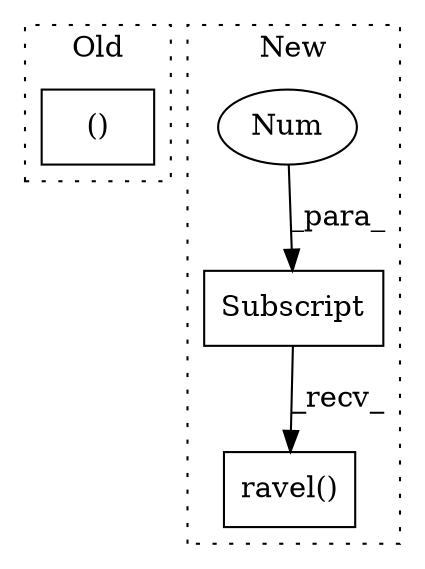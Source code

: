 digraph G {
subgraph cluster0 {
1 [label="()" a="54" s="10174" l="4" shape="box"];
label = "Old";
style="dotted";
}
subgraph cluster1 {
2 [label="ravel()" a="75" s="10716" l="64" shape="box"];
3 [label="Subscript" a="63" s="10716,0" l="56,0" shape="box"];
4 [label="Num" a="76" s="10770" l="1" shape="ellipse"];
label = "New";
style="dotted";
}
3 -> 2 [label="_recv_"];
4 -> 3 [label="_para_"];
}